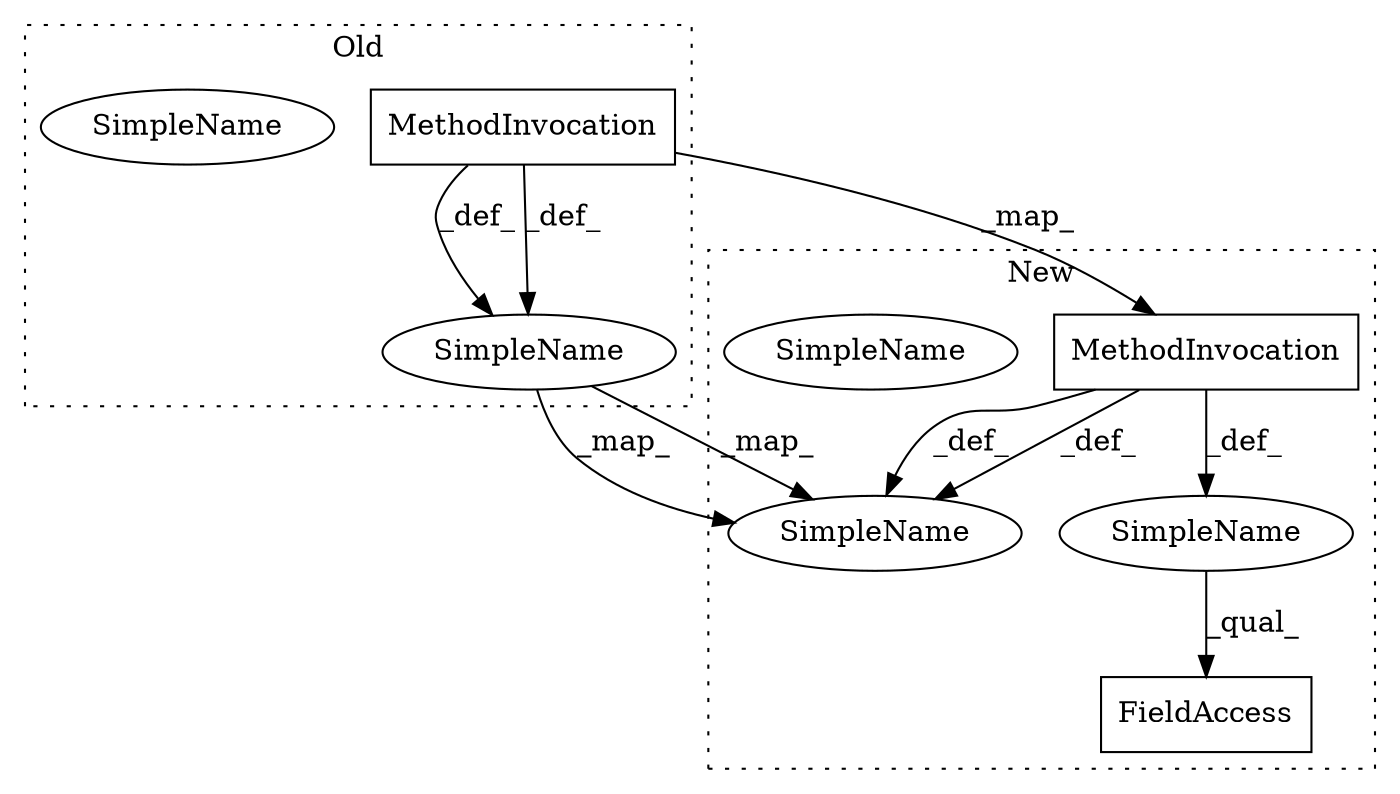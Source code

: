 digraph G {
subgraph cluster0 {
2 [label="MethodInvocation" a="32" s="2623,2651" l="6,1" shape="box"];
4 [label="SimpleName" a="42" s="2607" l="9" shape="ellipse"];
6 [label="SimpleName" a="42" s="2607" l="9" shape="ellipse"];
label = "Old";
style="dotted";
}
subgraph cluster1 {
1 [label="FieldAccess" a="22" s="2617" l="37" shape="box"];
3 [label="MethodInvocation" a="32" s="2623,2651" l="6,1" shape="box"];
5 [label="SimpleName" a="42" s="" l="" shape="ellipse"];
7 [label="SimpleName" a="42" s="2607" l="9" shape="ellipse"];
8 [label="SimpleName" a="42" s="2607" l="9" shape="ellipse"];
label = "New";
style="dotted";
}
2 -> 4 [label="_def_"];
2 -> 3 [label="_map_"];
2 -> 4 [label="_def_"];
3 -> 7 [label="_def_"];
3 -> 7 [label="_def_"];
3 -> 5 [label="_def_"];
4 -> 7 [label="_map_"];
4 -> 7 [label="_map_"];
5 -> 1 [label="_qual_"];
}